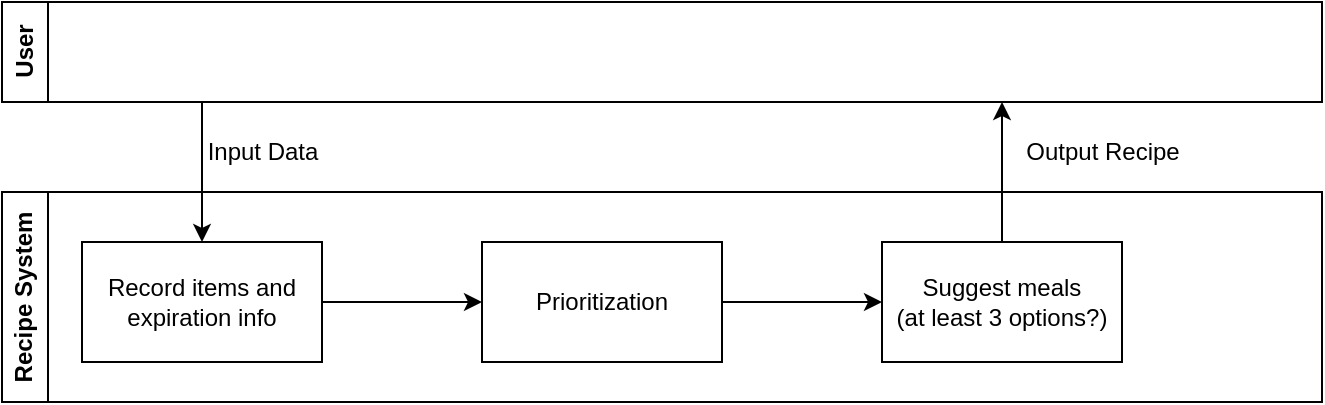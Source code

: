 <mxfile version="24.2.7" type="github">
  <diagram id="C5RBs43oDa-KdzZeNtuy" name="Page-1">
    <mxGraphModel dx="1034" dy="462" grid="1" gridSize="10" guides="1" tooltips="1" connect="1" arrows="1" fold="1" page="1" pageScale="1" pageWidth="827" pageHeight="1169" math="0" shadow="0">
      <root>
        <mxCell id="WIyWlLk6GJQsqaUBKTNV-0" />
        <mxCell id="WIyWlLk6GJQsqaUBKTNV-1" parent="WIyWlLk6GJQsqaUBKTNV-0" />
        <mxCell id="ok_2pXSVzl1eJBG1iOjE-13" value="" style="edgeStyle=orthogonalEdgeStyle;rounded=0;orthogonalLoop=1;jettySize=auto;html=1;" edge="1" parent="WIyWlLk6GJQsqaUBKTNV-1" source="ok_2pXSVzl1eJBG1iOjE-1" target="ok_2pXSVzl1eJBG1iOjE-12">
          <mxGeometry relative="1" as="geometry" />
        </mxCell>
        <mxCell id="ok_2pXSVzl1eJBG1iOjE-1" value="Record items and expiration info" style="whiteSpace=wrap;html=1;" vertex="1" parent="WIyWlLk6GJQsqaUBKTNV-1">
          <mxGeometry x="140" y="210" width="120" height="60" as="geometry" />
        </mxCell>
        <mxCell id="ok_2pXSVzl1eJBG1iOjE-8" value="Suggest meals&lt;div&gt;(at least 3 options?)&lt;/div&gt;" style="whiteSpace=wrap;html=1;" vertex="1" parent="WIyWlLk6GJQsqaUBKTNV-1">
          <mxGeometry x="540" y="210" width="120" height="60" as="geometry" />
        </mxCell>
        <mxCell id="ok_2pXSVzl1eJBG1iOjE-14" value="" style="edgeStyle=orthogonalEdgeStyle;rounded=0;orthogonalLoop=1;jettySize=auto;html=1;" edge="1" parent="WIyWlLk6GJQsqaUBKTNV-1" source="ok_2pXSVzl1eJBG1iOjE-12" target="ok_2pXSVzl1eJBG1iOjE-8">
          <mxGeometry relative="1" as="geometry" />
        </mxCell>
        <mxCell id="ok_2pXSVzl1eJBG1iOjE-12" value="Prioritization" style="whiteSpace=wrap;html=1;" vertex="1" parent="WIyWlLk6GJQsqaUBKTNV-1">
          <mxGeometry x="340" y="210" width="120" height="60" as="geometry" />
        </mxCell>
        <mxCell id="ok_2pXSVzl1eJBG1iOjE-15" value="Recipe System" style="swimlane;horizontal=0;whiteSpace=wrap;html=1;" vertex="1" parent="WIyWlLk6GJQsqaUBKTNV-1">
          <mxGeometry x="100" y="185" width="660" height="105" as="geometry" />
        </mxCell>
        <mxCell id="ok_2pXSVzl1eJBG1iOjE-17" value="User" style="swimlane;horizontal=0;whiteSpace=wrap;html=1;" vertex="1" parent="WIyWlLk6GJQsqaUBKTNV-1">
          <mxGeometry x="100" y="90" width="660" height="50" as="geometry" />
        </mxCell>
        <mxCell id="ok_2pXSVzl1eJBG1iOjE-18" value="" style="endArrow=classic;html=1;rounded=0;entryX=0.5;entryY=0;entryDx=0;entryDy=0;" edge="1" parent="WIyWlLk6GJQsqaUBKTNV-1" target="ok_2pXSVzl1eJBG1iOjE-1">
          <mxGeometry width="50" height="50" relative="1" as="geometry">
            <mxPoint x="200" y="140" as="sourcePoint" />
            <mxPoint x="440" y="220" as="targetPoint" />
          </mxGeometry>
        </mxCell>
        <mxCell id="ok_2pXSVzl1eJBG1iOjE-19" value="" style="endArrow=classic;html=1;rounded=0;exitX=0.5;exitY=0;exitDx=0;exitDy=0;" edge="1" parent="WIyWlLk6GJQsqaUBKTNV-1" source="ok_2pXSVzl1eJBG1iOjE-8">
          <mxGeometry width="50" height="50" relative="1" as="geometry">
            <mxPoint x="599.5" y="140" as="sourcePoint" />
            <mxPoint x="600" y="140" as="targetPoint" />
          </mxGeometry>
        </mxCell>
        <mxCell id="ok_2pXSVzl1eJBG1iOjE-20" value="Input Data" style="text;html=1;align=center;verticalAlign=middle;resizable=0;points=[];autosize=1;strokeColor=none;fillColor=none;" vertex="1" parent="WIyWlLk6GJQsqaUBKTNV-1">
          <mxGeometry x="190" y="150" width="80" height="30" as="geometry" />
        </mxCell>
        <mxCell id="ok_2pXSVzl1eJBG1iOjE-21" value="Output Recipe" style="text;html=1;align=center;verticalAlign=middle;resizable=0;points=[];autosize=1;strokeColor=none;fillColor=none;" vertex="1" parent="WIyWlLk6GJQsqaUBKTNV-1">
          <mxGeometry x="600" y="150" width="100" height="30" as="geometry" />
        </mxCell>
      </root>
    </mxGraphModel>
  </diagram>
</mxfile>
